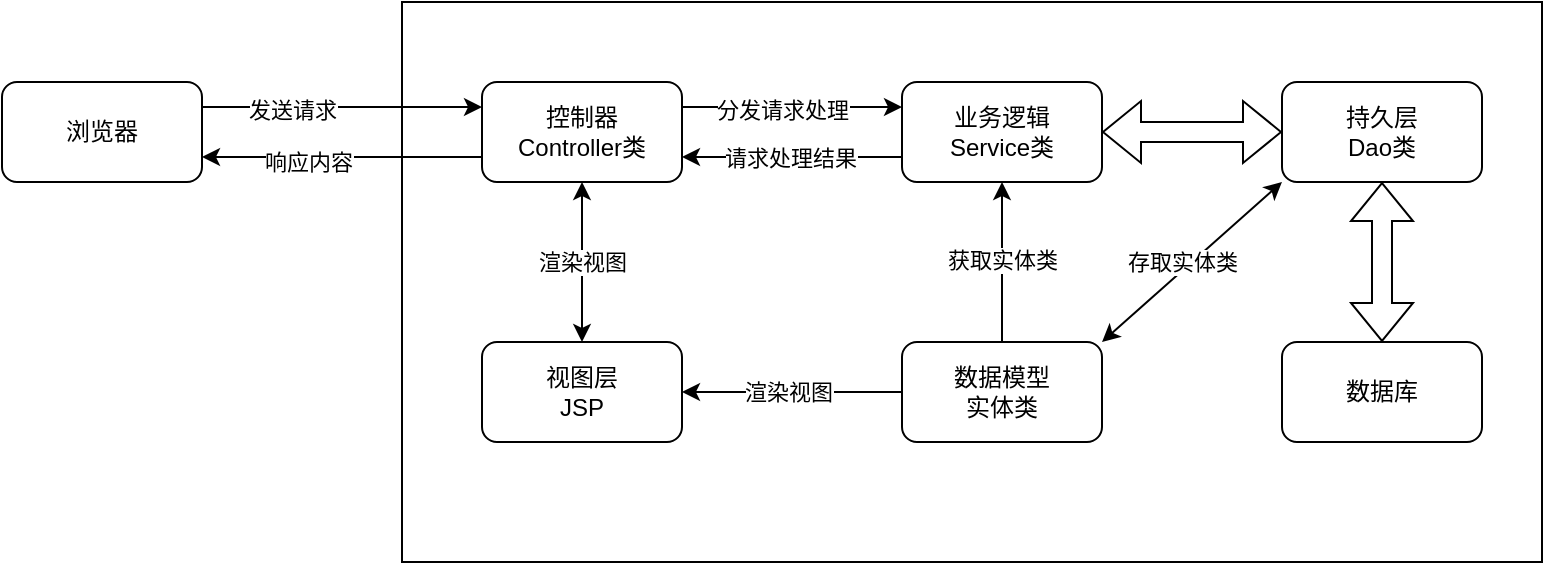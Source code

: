 <mxfile version="15.9.6" type="github">
  <diagram id="eJ1TyE6UlgfxLAMwkqxx" name="Page-1">
    <mxGraphModel dx="1038" dy="491" grid="1" gridSize="10" guides="1" tooltips="1" connect="1" arrows="1" fold="1" page="1" pageScale="1" pageWidth="827" pageHeight="1169" math="0" shadow="0">
      <root>
        <mxCell id="0" />
        <mxCell id="1" parent="0" />
        <mxCell id="l5DDdILPVCxS3oYrp7li-1" value="" style="rounded=0;whiteSpace=wrap;html=1;" parent="1" vertex="1">
          <mxGeometry x="220" y="140" width="570" height="280" as="geometry" />
        </mxCell>
        <mxCell id="eK5W9b5Ohen1-aNlVHfh-17" style="edgeStyle=orthogonalEdgeStyle;rounded=0;orthogonalLoop=1;jettySize=auto;html=1;exitX=1;exitY=0.25;exitDx=0;exitDy=0;entryX=0;entryY=0.25;entryDx=0;entryDy=0;" parent="1" source="eK5W9b5Ohen1-aNlVHfh-1" target="eK5W9b5Ohen1-aNlVHfh-2" edge="1">
          <mxGeometry relative="1" as="geometry" />
        </mxCell>
        <mxCell id="eK5W9b5Ohen1-aNlVHfh-18" value="发送请求" style="edgeLabel;html=1;align=center;verticalAlign=middle;resizable=0;points=[];" parent="eK5W9b5Ohen1-aNlVHfh-17" vertex="1" connectable="0">
          <mxGeometry x="-0.356" y="-5" relative="1" as="geometry">
            <mxPoint y="-4" as="offset" />
          </mxGeometry>
        </mxCell>
        <mxCell id="eK5W9b5Ohen1-aNlVHfh-1" value="浏览器" style="rounded=1;whiteSpace=wrap;html=1;" parent="1" vertex="1">
          <mxGeometry x="20" y="180" width="100" height="50" as="geometry" />
        </mxCell>
        <mxCell id="eK5W9b5Ohen1-aNlVHfh-13" style="edgeStyle=orthogonalEdgeStyle;rounded=0;orthogonalLoop=1;jettySize=auto;html=1;exitX=0;exitY=0.75;exitDx=0;exitDy=0;entryX=1;entryY=0.75;entryDx=0;entryDy=0;" parent="1" source="eK5W9b5Ohen1-aNlVHfh-2" target="eK5W9b5Ohen1-aNlVHfh-1" edge="1">
          <mxGeometry relative="1" as="geometry">
            <Array as="points">
              <mxPoint x="240" y="218" />
              <mxPoint x="240" y="218" />
            </Array>
          </mxGeometry>
        </mxCell>
        <mxCell id="eK5W9b5Ohen1-aNlVHfh-15" value="响应内容" style="edgeLabel;html=1;align=center;verticalAlign=middle;resizable=0;points=[];" parent="eK5W9b5Ohen1-aNlVHfh-13" vertex="1" connectable="0">
          <mxGeometry x="0.742" y="2" relative="1" as="geometry">
            <mxPoint x="35" as="offset" />
          </mxGeometry>
        </mxCell>
        <mxCell id="eK5W9b5Ohen1-aNlVHfh-16" style="edgeStyle=orthogonalEdgeStyle;rounded=0;orthogonalLoop=1;jettySize=auto;html=1;exitX=1;exitY=0.25;exitDx=0;exitDy=0;entryX=0;entryY=0.25;entryDx=0;entryDy=0;" parent="1" source="eK5W9b5Ohen1-aNlVHfh-2" target="eK5W9b5Ohen1-aNlVHfh-3" edge="1">
          <mxGeometry relative="1" as="geometry">
            <Array as="points">
              <mxPoint x="400" y="193" />
              <mxPoint x="400" y="193" />
            </Array>
          </mxGeometry>
        </mxCell>
        <mxCell id="eK5W9b5Ohen1-aNlVHfh-19" value="分发请求处理" style="edgeLabel;html=1;align=center;verticalAlign=middle;resizable=0;points=[];" parent="eK5W9b5Ohen1-aNlVHfh-16" vertex="1" connectable="0">
          <mxGeometry x="-0.717" y="-1" relative="1" as="geometry">
            <mxPoint x="34" as="offset" />
          </mxGeometry>
        </mxCell>
        <mxCell id="eK5W9b5Ohen1-aNlVHfh-2" value="控制器&lt;br&gt;Controller类" style="rounded=1;whiteSpace=wrap;html=1;" parent="1" vertex="1">
          <mxGeometry x="260" y="180" width="100" height="50" as="geometry" />
        </mxCell>
        <mxCell id="eK5W9b5Ohen1-aNlVHfh-20" style="edgeStyle=orthogonalEdgeStyle;rounded=0;orthogonalLoop=1;jettySize=auto;html=1;exitX=0;exitY=0.75;exitDx=0;exitDy=0;entryX=1;entryY=0.75;entryDx=0;entryDy=0;" parent="1" source="eK5W9b5Ohen1-aNlVHfh-3" target="eK5W9b5Ohen1-aNlVHfh-2" edge="1">
          <mxGeometry relative="1" as="geometry" />
        </mxCell>
        <mxCell id="eK5W9b5Ohen1-aNlVHfh-21" value="请求处理结果" style="edgeLabel;html=1;align=center;verticalAlign=middle;resizable=0;points=[];" parent="eK5W9b5Ohen1-aNlVHfh-20" vertex="1" connectable="0">
          <mxGeometry x="0.717" relative="1" as="geometry">
            <mxPoint x="38" as="offset" />
          </mxGeometry>
        </mxCell>
        <mxCell id="eK5W9b5Ohen1-aNlVHfh-3" value="业务逻辑&lt;br&gt;Service类" style="rounded=1;whiteSpace=wrap;html=1;" parent="1" vertex="1">
          <mxGeometry x="470" y="180" width="100" height="50" as="geometry" />
        </mxCell>
        <mxCell id="eK5W9b5Ohen1-aNlVHfh-4" value="持久层&lt;br&gt;Dao类" style="rounded=1;whiteSpace=wrap;html=1;" parent="1" vertex="1">
          <mxGeometry x="660" y="180" width="100" height="50" as="geometry" />
        </mxCell>
        <mxCell id="eK5W9b5Ohen1-aNlVHfh-5" value="数据库" style="rounded=1;whiteSpace=wrap;html=1;" parent="1" vertex="1">
          <mxGeometry x="660" y="310" width="100" height="50" as="geometry" />
        </mxCell>
        <mxCell id="vN_4eq_xIb4TIKneJz0I-19" value="" style="edgeStyle=orthogonalEdgeStyle;rounded=0;orthogonalLoop=1;jettySize=auto;html=1;" edge="1" parent="1" source="eK5W9b5Ohen1-aNlVHfh-7" target="eK5W9b5Ohen1-aNlVHfh-8">
          <mxGeometry relative="1" as="geometry" />
        </mxCell>
        <mxCell id="vN_4eq_xIb4TIKneJz0I-20" value="渲染视图" style="edgeLabel;html=1;align=center;verticalAlign=middle;resizable=0;points=[];" vertex="1" connectable="0" parent="vN_4eq_xIb4TIKneJz0I-19">
          <mxGeometry x="0.24" relative="1" as="geometry">
            <mxPoint x="11" as="offset" />
          </mxGeometry>
        </mxCell>
        <mxCell id="eK5W9b5Ohen1-aNlVHfh-7" value="数据模型&lt;br&gt;实体类" style="rounded=1;whiteSpace=wrap;html=1;" parent="1" vertex="1">
          <mxGeometry x="470" y="310" width="100" height="50" as="geometry" />
        </mxCell>
        <mxCell id="eK5W9b5Ohen1-aNlVHfh-8" value="视图层&lt;br&gt;JSP" style="rounded=1;whiteSpace=wrap;html=1;" parent="1" vertex="1">
          <mxGeometry x="260" y="310" width="100" height="50" as="geometry" />
        </mxCell>
        <mxCell id="eK5W9b5Ohen1-aNlVHfh-22" value="" style="shape=flexArrow;endArrow=classic;startArrow=classic;html=1;rounded=0;entryX=0;entryY=0.5;entryDx=0;entryDy=0;" parent="1" source="eK5W9b5Ohen1-aNlVHfh-3" target="eK5W9b5Ohen1-aNlVHfh-4" edge="1">
          <mxGeometry width="100" height="100" relative="1" as="geometry">
            <mxPoint x="360" y="300" as="sourcePoint" />
            <mxPoint x="460" y="200" as="targetPoint" />
          </mxGeometry>
        </mxCell>
        <mxCell id="eK5W9b5Ohen1-aNlVHfh-23" value="" style="shape=flexArrow;endArrow=classic;startArrow=classic;html=1;rounded=0;entryX=0.5;entryY=1;entryDx=0;entryDy=0;exitX=0.5;exitY=0;exitDx=0;exitDy=0;" parent="1" source="eK5W9b5Ohen1-aNlVHfh-5" target="eK5W9b5Ohen1-aNlVHfh-4" edge="1">
          <mxGeometry width="100" height="100" relative="1" as="geometry">
            <mxPoint x="360" y="300" as="sourcePoint" />
            <mxPoint x="460" y="200" as="targetPoint" />
          </mxGeometry>
        </mxCell>
        <mxCell id="vN_4eq_xIb4TIKneJz0I-1" value="" style="endArrow=classic;startArrow=classic;html=1;rounded=0;entryX=0;entryY=1;entryDx=0;entryDy=0;exitX=1;exitY=0;exitDx=0;exitDy=0;" edge="1" parent="1" source="eK5W9b5Ohen1-aNlVHfh-7" target="eK5W9b5Ohen1-aNlVHfh-4">
          <mxGeometry width="50" height="50" relative="1" as="geometry">
            <mxPoint x="570" y="310" as="sourcePoint" />
            <mxPoint x="620" y="260" as="targetPoint" />
          </mxGeometry>
        </mxCell>
        <mxCell id="vN_4eq_xIb4TIKneJz0I-2" value="存取实体类" style="edgeLabel;html=1;align=center;verticalAlign=middle;resizable=0;points=[];" vertex="1" connectable="0" parent="vN_4eq_xIb4TIKneJz0I-1">
          <mxGeometry x="-0.598" relative="1" as="geometry">
            <mxPoint x="22" y="-24" as="offset" />
          </mxGeometry>
        </mxCell>
        <mxCell id="vN_4eq_xIb4TIKneJz0I-15" value="" style="endArrow=classic;html=1;rounded=0;exitX=0.5;exitY=0;exitDx=0;exitDy=0;entryX=0.5;entryY=1;entryDx=0;entryDy=0;" edge="1" parent="1" source="eK5W9b5Ohen1-aNlVHfh-7" target="eK5W9b5Ohen1-aNlVHfh-3">
          <mxGeometry width="50" height="50" relative="1" as="geometry">
            <mxPoint x="524" y="310" as="sourcePoint" />
            <mxPoint x="414" y="230" as="targetPoint" />
          </mxGeometry>
        </mxCell>
        <mxCell id="vN_4eq_xIb4TIKneJz0I-16" value="获取实体类" style="edgeLabel;html=1;align=center;verticalAlign=middle;resizable=0;points=[];" vertex="1" connectable="0" parent="vN_4eq_xIb4TIKneJz0I-15">
          <mxGeometry x="0.368" y="2" relative="1" as="geometry">
            <mxPoint x="2" y="13" as="offset" />
          </mxGeometry>
        </mxCell>
        <mxCell id="vN_4eq_xIb4TIKneJz0I-17" value="" style="endArrow=classic;startArrow=classic;html=1;rounded=0;entryX=0.5;entryY=1;entryDx=0;entryDy=0;exitX=0.5;exitY=0;exitDx=0;exitDy=0;" edge="1" parent="1" source="eK5W9b5Ohen1-aNlVHfh-8" target="eK5W9b5Ohen1-aNlVHfh-2">
          <mxGeometry width="50" height="50" relative="1" as="geometry">
            <mxPoint x="290" y="290" as="sourcePoint" />
            <mxPoint x="340" y="240" as="targetPoint" />
          </mxGeometry>
        </mxCell>
        <mxCell id="vN_4eq_xIb4TIKneJz0I-18" value="渲染视图" style="edgeLabel;html=1;align=center;verticalAlign=middle;resizable=0;points=[];" vertex="1" connectable="0" parent="vN_4eq_xIb4TIKneJz0I-17">
          <mxGeometry x="-0.365" y="-1" relative="1" as="geometry">
            <mxPoint x="-1" y="-15" as="offset" />
          </mxGeometry>
        </mxCell>
      </root>
    </mxGraphModel>
  </diagram>
</mxfile>
